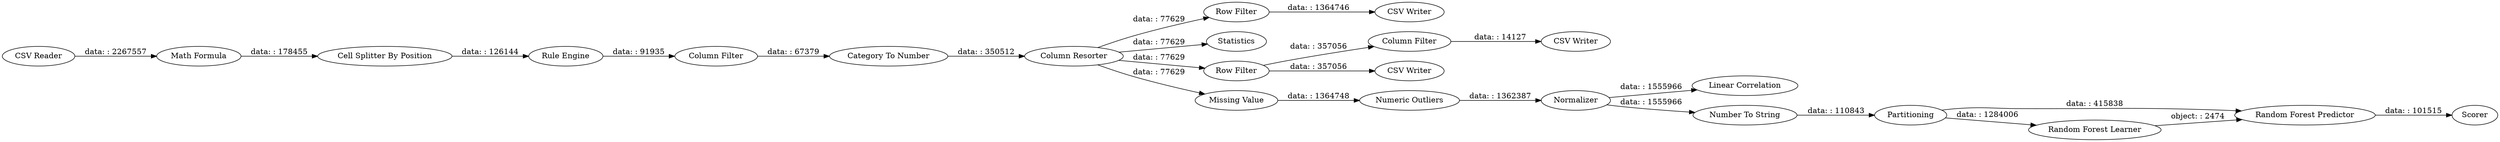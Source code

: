 digraph {
	"2081380317871925253_24" [label=Scorer]
	"2081380317871925253_11" [label="Column Filter"]
	"2081380317871925253_7" [label="Row Filter"]
	"2081380317871925253_17" [label=Normalizer]
	"2081380317871925253_2" [label="Math Formula"]
	"2081380317871925253_21" [label="Random Forest Predictor"]
	"2081380317871925253_10" [label="CSV Writer"]
	"2081380317871925253_14" [label=Statistics]
	"2081380317871925253_6" [label="Column Resorter"]
	"2081380317871925253_18" [label=Partitioning]
	"2081380317871925253_9" [label="CSV Writer"]
	"2081380317871925253_3" [label="Cell Splitter By Position"]
	"2081380317871925253_13" [label="Category To Number"]
	"2081380317871925253_4" [label="Rule Engine"]
	"2081380317871925253_19" [label="Linear Correlation"]
	"2081380317871925253_1" [label="CSV Reader"]
	"2081380317871925253_5" [label="Column Filter"]
	"2081380317871925253_8" [label="Row Filter"]
	"2081380317871925253_15" [label="Missing Value"]
	"2081380317871925253_20" [label="Random Forest Learner"]
	"2081380317871925253_16" [label="Numeric Outliers"]
	"2081380317871925253_23" [label="Number To String"]
	"2081380317871925253_12" [label="CSV Writer"]
	"2081380317871925253_6" -> "2081380317871925253_8" [label="data: : 77629"]
	"2081380317871925253_6" -> "2081380317871925253_14" [label="data: : 77629"]
	"2081380317871925253_13" -> "2081380317871925253_6" [label="data: : 350512"]
	"2081380317871925253_18" -> "2081380317871925253_21" [label="data: : 415838"]
	"2081380317871925253_15" -> "2081380317871925253_16" [label="data: : 1364748"]
	"2081380317871925253_11" -> "2081380317871925253_12" [label="data: : 14127"]
	"2081380317871925253_23" -> "2081380317871925253_18" [label="data: : 110843"]
	"2081380317871925253_21" -> "2081380317871925253_24" [label="data: : 101515"]
	"2081380317871925253_8" -> "2081380317871925253_11" [label="data: : 357056"]
	"2081380317871925253_6" -> "2081380317871925253_15" [label="data: : 77629"]
	"2081380317871925253_4" -> "2081380317871925253_5" [label="data: : 91935"]
	"2081380317871925253_8" -> "2081380317871925253_10" [label="data: : 357056"]
	"2081380317871925253_17" -> "2081380317871925253_19" [label="data: : 1555966"]
	"2081380317871925253_2" -> "2081380317871925253_3" [label="data: : 178455"]
	"2081380317871925253_17" -> "2081380317871925253_23" [label="data: : 1555966"]
	"2081380317871925253_6" -> "2081380317871925253_7" [label="data: : 77629"]
	"2081380317871925253_3" -> "2081380317871925253_4" [label="data: : 126144"]
	"2081380317871925253_1" -> "2081380317871925253_2" [label="data: : 2267557"]
	"2081380317871925253_20" -> "2081380317871925253_21" [label="object: : 2474"]
	"2081380317871925253_5" -> "2081380317871925253_13" [label="data: : 67379"]
	"2081380317871925253_7" -> "2081380317871925253_9" [label="data: : 1364746"]
	"2081380317871925253_16" -> "2081380317871925253_17" [label="data: : 1362387"]
	"2081380317871925253_18" -> "2081380317871925253_20" [label="data: : 1284006"]
	rankdir=LR
}
